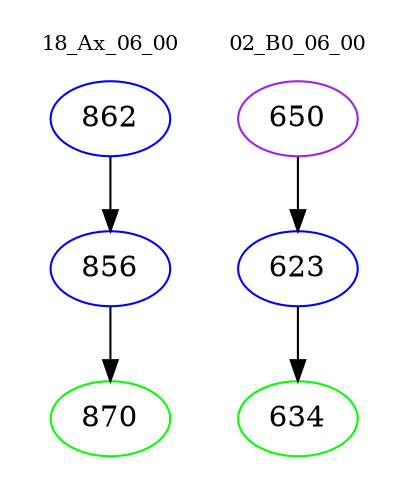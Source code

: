 digraph{
subgraph cluster_0 {
color = white
label = "18_Ax_06_00";
fontsize=10;
T0_862 [label="862", color="blue"]
T0_862 -> T0_856 [color="black"]
T0_856 [label="856", color="blue"]
T0_856 -> T0_870 [color="black"]
T0_870 [label="870", color="green"]
}
subgraph cluster_1 {
color = white
label = "02_B0_06_00";
fontsize=10;
T1_650 [label="650", color="purple"]
T1_650 -> T1_623 [color="black"]
T1_623 [label="623", color="blue"]
T1_623 -> T1_634 [color="black"]
T1_634 [label="634", color="green"]
}
}
